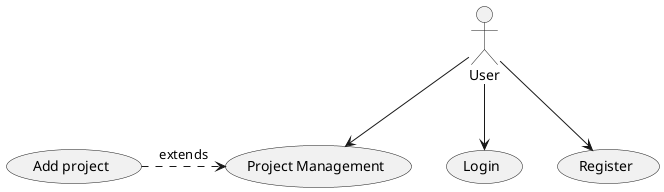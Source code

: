 @startuml
:User: --> (PM)
:User: --> (login)
:User: --> (register)
"Project Management" as (PM)
"Login" as (login)
"Register" as (register)
"Add project" as (ap)
(ap) .> (PM) : extends
@enduml
